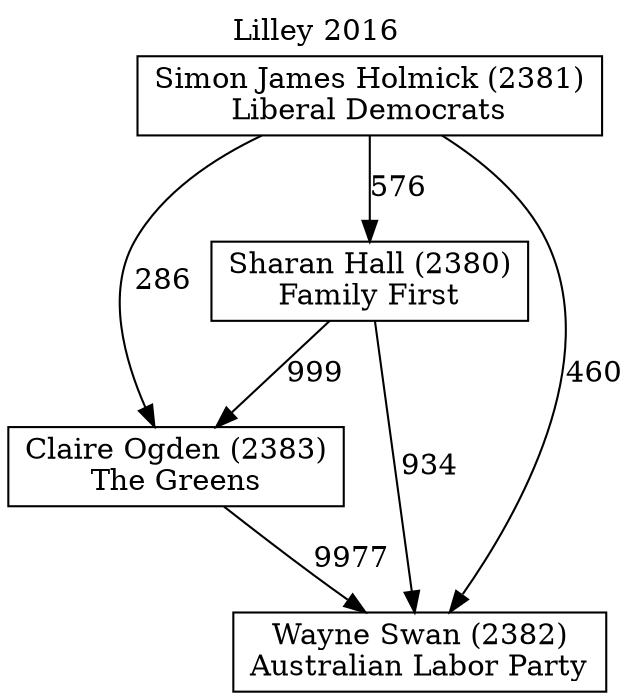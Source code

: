 // House preference flow
digraph "Wayne Swan (2382)_Lilley_2016" {
	graph [label="Lilley 2016" labelloc=t mclimit=10]
	node [shape=box]
	"Claire Ogden (2383)" [label="Claire Ogden (2383)
The Greens"]
	"Sharan Hall (2380)" [label="Sharan Hall (2380)
Family First"]
	"Simon James Holmick (2381)" [label="Simon James Holmick (2381)
Liberal Democrats"]
	"Wayne Swan (2382)" [label="Wayne Swan (2382)
Australian Labor Party"]
	"Claire Ogden (2383)" -> "Wayne Swan (2382)" [label=9977]
	"Sharan Hall (2380)" -> "Claire Ogden (2383)" [label=999]
	"Sharan Hall (2380)" -> "Wayne Swan (2382)" [label=934]
	"Simon James Holmick (2381)" -> "Claire Ogden (2383)" [label=286]
	"Simon James Holmick (2381)" -> "Sharan Hall (2380)" [label=576]
	"Simon James Holmick (2381)" -> "Wayne Swan (2382)" [label=460]
}
